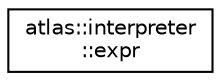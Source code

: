 digraph "Graphical Class Hierarchy"
{
  edge [fontname="Helvetica",fontsize="10",labelfontname="Helvetica",labelfontsize="10"];
  node [fontname="Helvetica",fontsize="10",shape=record];
  rankdir="LR";
  Node1 [label="atlas::interpreter\l::expr",height=0.2,width=0.4,color="black", fillcolor="white", style="filled",URL="$structatlas_1_1interpreter_1_1expr.html"];
}
